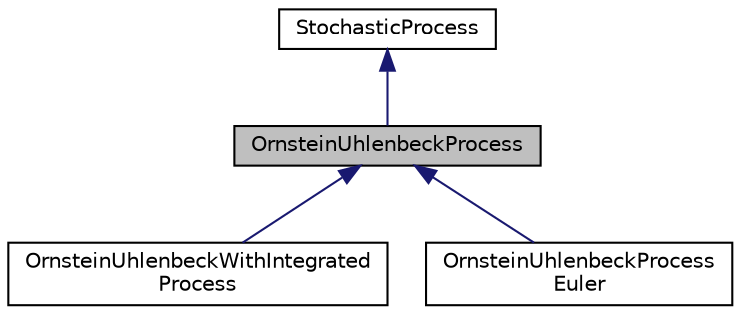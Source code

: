 digraph "OrnsteinUhlenbeckProcess"
{
 // INTERACTIVE_SVG=YES
  bgcolor="transparent";
  edge [fontname="Helvetica",fontsize="10",labelfontname="Helvetica",labelfontsize="10"];
  node [fontname="Helvetica",fontsize="10",shape=record];
  Node0 [label="OrnsteinUhlenbeckProcess",height=0.2,width=0.4,color="black", fillcolor="grey75", style="filled", fontcolor="black"];
  Node1 -> Node0 [dir="back",color="midnightblue",fontsize="10",style="solid",fontname="Helvetica"];
  Node1 [label="StochasticProcess",height=0.2,width=0.4,color="black",URL="$d9/d28/classumontreal_1_1ssj_1_1stochprocess_1_1StochasticProcess.html",tooltip="Abstract base class for a stochastic process  sampled (or observed) at a finite number of time points..."];
  Node0 -> Node2 [dir="back",color="midnightblue",fontsize="10",style="solid",fontname="Helvetica"];
  Node2 [label="OrnsteinUhlenbeckWithIntegrated\lProcess",height=0.2,width=0.4,color="black",URL="$de/d10/classift6561examples_1_1OrnsteinUhlenbeckWithIntegratedProcess.html",tooltip="This class is custom-made for the CallableBond example. "];
  Node0 -> Node3 [dir="back",color="midnightblue",fontsize="10",style="solid",fontname="Helvetica"];
  Node3 [label="OrnsteinUhlenbeckProcess\lEuler",height=0.2,width=0.4,color="black",URL="$d2/d69/classumontreal_1_1ssj_1_1stochprocess_1_1OrnsteinUhlenbeckProcessEuler.html",tooltip="This class represents an Ornstein-Uhlenbeck process as in OrnsteinUhlenbeckProcess, but the process is generated using the simple Euler scheme. "];
}
